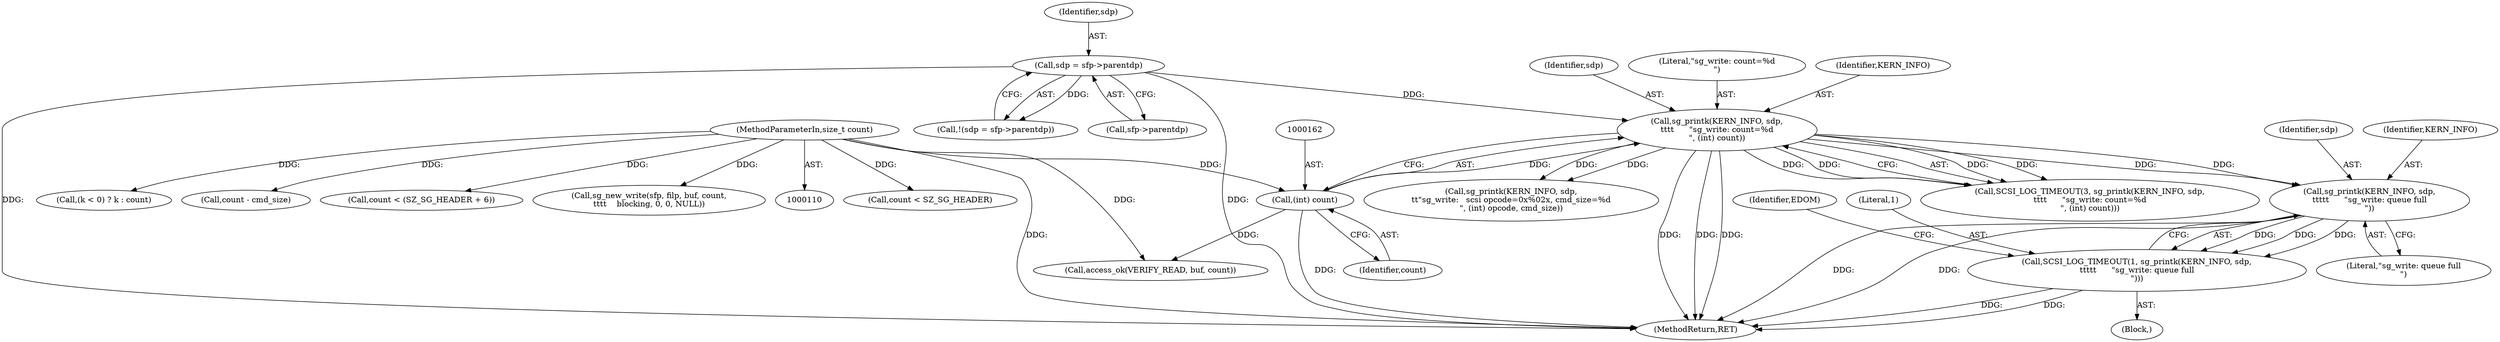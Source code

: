 digraph "0_linux_128394eff343fc6d2f32172f03e24829539c5835_0@pointer" {
"1000255" [label="(Call,sg_printk(KERN_INFO, sdp,\n\t\t\t\t\t      \"sg_write: queue full\n\"))"];
"1000157" [label="(Call,sg_printk(KERN_INFO, sdp,\n\t\t\t\t      \"sg_write: count=%d\n\", (int) count))"];
"1000147" [label="(Call,sdp = sfp->parentdp)"];
"1000161" [label="(Call,(int) count)"];
"1000113" [label="(MethodParameterIn,size_t count)"];
"1000253" [label="(Call,SCSI_LOG_TIMEOUT(1, sg_printk(KERN_INFO, sdp,\n\t\t\t\t\t      \"sg_write: queue full\n\")))"];
"1000160" [label="(Literal,\"sg_write: count=%d\n\")"];
"1000507" [label="(MethodReturn,RET)"];
"1000157" [label="(Call,sg_printk(KERN_INFO, sdp,\n\t\t\t\t      \"sg_write: count=%d\n\", (int) count))"];
"1000198" [label="(Call,count < SZ_SG_HEADER)"];
"1000501" [label="(Call,(k < 0) ? k : count)"];
"1000158" [label="(Identifier,KERN_INFO)"];
"1000146" [label="(Call,!(sdp = sfp->parentdp))"];
"1000163" [label="(Identifier,count)"];
"1000261" [label="(Identifier,EDOM)"];
"1000161" [label="(Call,(int) count)"];
"1000257" [label="(Identifier,sdp)"];
"1000155" [label="(Call,SCSI_LOG_TIMEOUT(3, sg_printk(KERN_INFO, sdp,\n\t\t\t\t      \"sg_write: count=%d\n\", (int) count)))"];
"1000148" [label="(Identifier,sdp)"];
"1000256" [label="(Identifier,KERN_INFO)"];
"1000314" [label="(Call,count - cmd_size)"];
"1000254" [label="(Literal,1)"];
"1000304" [label="(Call,sg_printk(KERN_INFO, sdp,\n\t\t\"sg_write:   scsi opcode=0x%02x, cmd_size=%d\n\", (int) opcode, cmd_size))"];
"1000159" [label="(Identifier,sdp)"];
"1000149" [label="(Call,sfp->parentdp)"];
"1000258" [label="(Literal,\"sg_write: queue full\n\")"];
"1000190" [label="(Call,access_ok(VERIFY_READ, buf, count))"];
"1000113" [label="(MethodParameterIn,size_t count)"];
"1000238" [label="(Call,count < (SZ_SG_HEADER + 6))"];
"1000147" [label="(Call,sdp = sfp->parentdp)"];
"1000253" [label="(Call,SCSI_LOG_TIMEOUT(1, sg_printk(KERN_INFO, sdp,\n\t\t\t\t\t      \"sg_write: queue full\n\")))"];
"1000252" [label="(Block,)"];
"1000228" [label="(Call,sg_new_write(sfp, filp, buf, count,\n\t\t\t\t    blocking, 0, 0, NULL))"];
"1000255" [label="(Call,sg_printk(KERN_INFO, sdp,\n\t\t\t\t\t      \"sg_write: queue full\n\"))"];
"1000255" -> "1000253"  [label="AST: "];
"1000255" -> "1000258"  [label="CFG: "];
"1000256" -> "1000255"  [label="AST: "];
"1000257" -> "1000255"  [label="AST: "];
"1000258" -> "1000255"  [label="AST: "];
"1000253" -> "1000255"  [label="CFG: "];
"1000255" -> "1000507"  [label="DDG: "];
"1000255" -> "1000507"  [label="DDG: "];
"1000255" -> "1000253"  [label="DDG: "];
"1000255" -> "1000253"  [label="DDG: "];
"1000255" -> "1000253"  [label="DDG: "];
"1000157" -> "1000255"  [label="DDG: "];
"1000157" -> "1000255"  [label="DDG: "];
"1000157" -> "1000155"  [label="AST: "];
"1000157" -> "1000161"  [label="CFG: "];
"1000158" -> "1000157"  [label="AST: "];
"1000159" -> "1000157"  [label="AST: "];
"1000160" -> "1000157"  [label="AST: "];
"1000161" -> "1000157"  [label="AST: "];
"1000155" -> "1000157"  [label="CFG: "];
"1000157" -> "1000507"  [label="DDG: "];
"1000157" -> "1000507"  [label="DDG: "];
"1000157" -> "1000507"  [label="DDG: "];
"1000157" -> "1000155"  [label="DDG: "];
"1000157" -> "1000155"  [label="DDG: "];
"1000157" -> "1000155"  [label="DDG: "];
"1000157" -> "1000155"  [label="DDG: "];
"1000147" -> "1000157"  [label="DDG: "];
"1000161" -> "1000157"  [label="DDG: "];
"1000157" -> "1000304"  [label="DDG: "];
"1000157" -> "1000304"  [label="DDG: "];
"1000147" -> "1000146"  [label="AST: "];
"1000147" -> "1000149"  [label="CFG: "];
"1000148" -> "1000147"  [label="AST: "];
"1000149" -> "1000147"  [label="AST: "];
"1000146" -> "1000147"  [label="CFG: "];
"1000147" -> "1000507"  [label="DDG: "];
"1000147" -> "1000507"  [label="DDG: "];
"1000147" -> "1000146"  [label="DDG: "];
"1000161" -> "1000163"  [label="CFG: "];
"1000162" -> "1000161"  [label="AST: "];
"1000163" -> "1000161"  [label="AST: "];
"1000161" -> "1000507"  [label="DDG: "];
"1000113" -> "1000161"  [label="DDG: "];
"1000161" -> "1000190"  [label="DDG: "];
"1000113" -> "1000110"  [label="AST: "];
"1000113" -> "1000507"  [label="DDG: "];
"1000113" -> "1000190"  [label="DDG: "];
"1000113" -> "1000198"  [label="DDG: "];
"1000113" -> "1000228"  [label="DDG: "];
"1000113" -> "1000238"  [label="DDG: "];
"1000113" -> "1000314"  [label="DDG: "];
"1000113" -> "1000501"  [label="DDG: "];
"1000253" -> "1000252"  [label="AST: "];
"1000254" -> "1000253"  [label="AST: "];
"1000261" -> "1000253"  [label="CFG: "];
"1000253" -> "1000507"  [label="DDG: "];
"1000253" -> "1000507"  [label="DDG: "];
}
